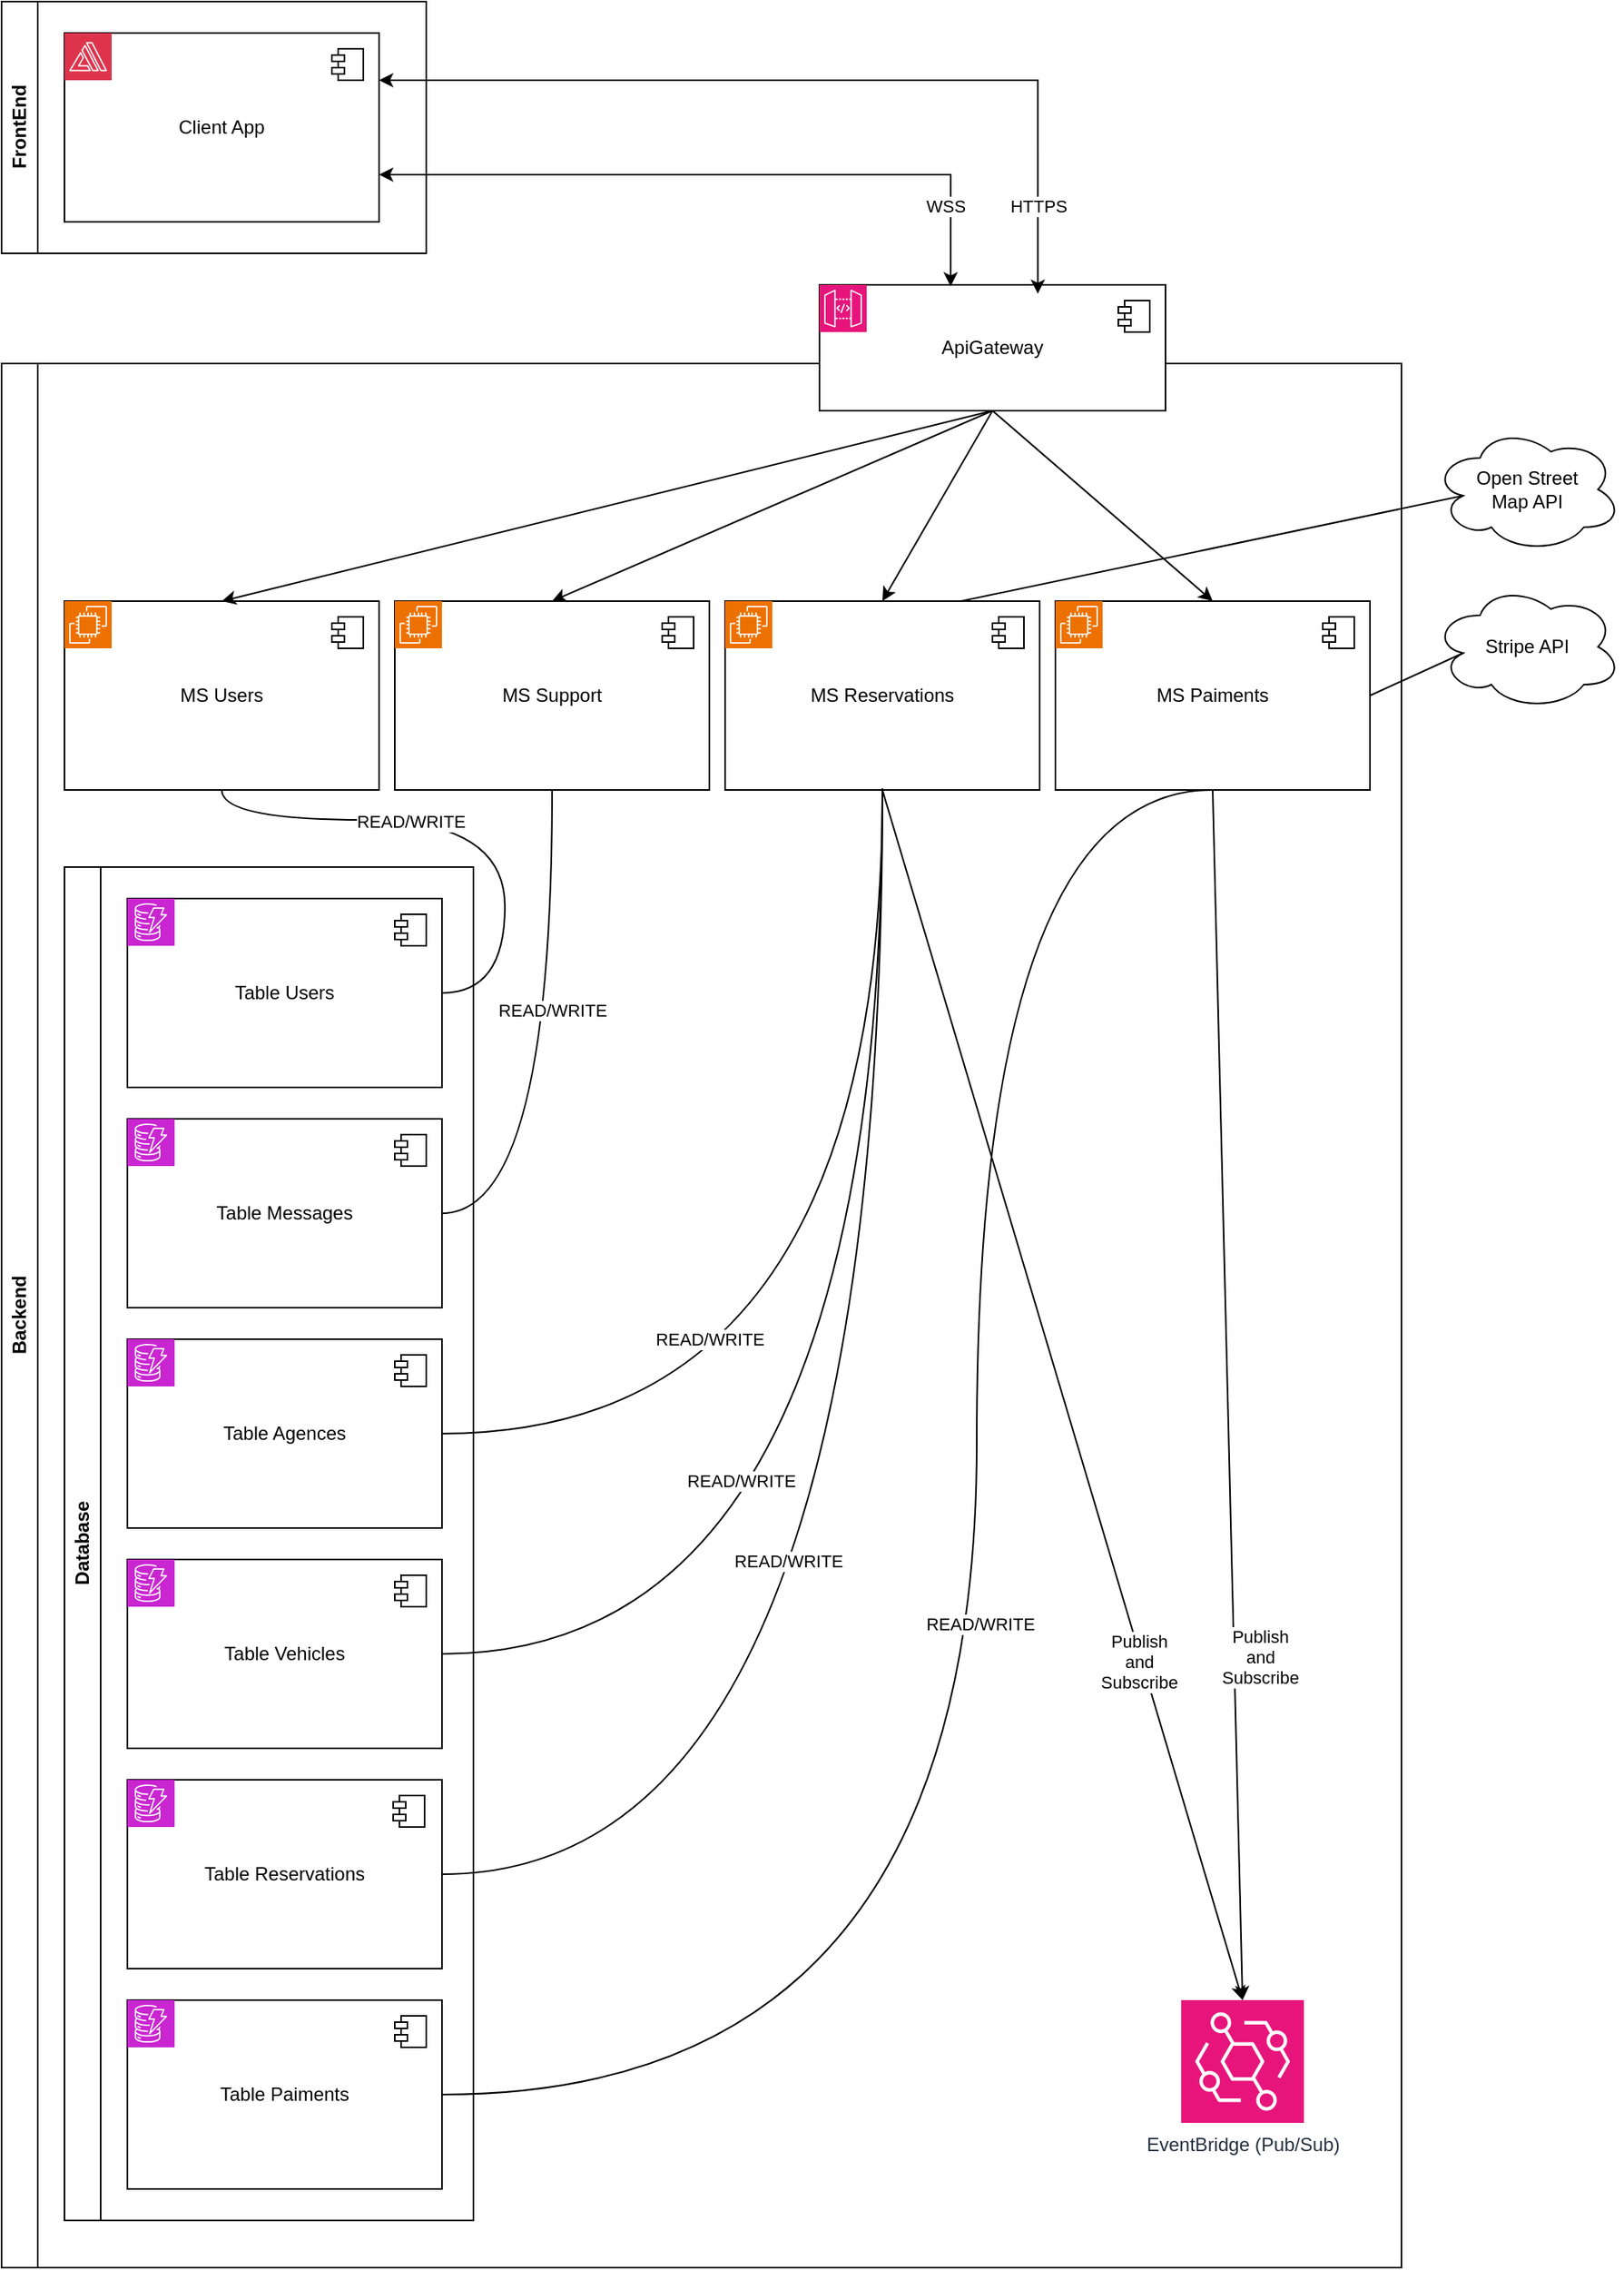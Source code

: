 <mxfile version="24.8.9">
  <diagram name="Page-1" id="R7C7onNXaSW3Yke3vUzE">
    <mxGraphModel dx="2925" dy="2332" grid="1" gridSize="10" guides="1" tooltips="1" connect="1" arrows="1" fold="1" page="1" pageScale="1" pageWidth="827" pageHeight="1169" math="0" shadow="0">
      <root>
        <mxCell id="0" />
        <mxCell id="1" parent="0" />
        <mxCell id="vlDEh97746BYGLhW9z-v-9" value="Backend" style="swimlane;horizontal=0;whiteSpace=wrap;html=1;" parent="1" vertex="1">
          <mxGeometry x="-270" y="-320" width="890" height="1210" as="geometry" />
        </mxCell>
        <mxCell id="vlDEh97746BYGLhW9z-v-10" value="MS Users" style="rounded=0;whiteSpace=wrap;html=1;" parent="vlDEh97746BYGLhW9z-v-9" vertex="1">
          <mxGeometry x="40" y="151" width="200" height="120" as="geometry" />
        </mxCell>
        <mxCell id="vlDEh97746BYGLhW9z-v-18" value="MS Support" style="rounded=0;whiteSpace=wrap;html=1;" parent="vlDEh97746BYGLhW9z-v-9" vertex="1">
          <mxGeometry x="250" y="151" width="200" height="120" as="geometry" />
        </mxCell>
        <mxCell id="vlDEh97746BYGLhW9z-v-34" value="" style="shape=module;jettyWidth=8;jettyHeight=4;" parent="vlDEh97746BYGLhW9z-v-9" vertex="1">
          <mxGeometry x="210" y="161" width="20" height="20" as="geometry" />
        </mxCell>
        <mxCell id="vlDEh97746BYGLhW9z-v-35" value="" style="shape=module;jettyWidth=8;jettyHeight=4;" parent="vlDEh97746BYGLhW9z-v-9" vertex="1">
          <mxGeometry x="420" y="161" width="20" height="20" as="geometry" />
        </mxCell>
        <mxCell id="vlDEh97746BYGLhW9z-v-43" value="" style="sketch=0;points=[[0,0,0],[0.25,0,0],[0.5,0,0],[0.75,0,0],[1,0,0],[0,1,0],[0.25,1,0],[0.5,1,0],[0.75,1,0],[1,1,0],[0,0.25,0],[0,0.5,0],[0,0.75,0],[1,0.25,0],[1,0.5,0],[1,0.75,0]];outlineConnect=0;fontColor=#232F3E;fillColor=#ED7100;strokeColor=#ffffff;dashed=0;verticalLabelPosition=bottom;verticalAlign=top;align=center;html=1;fontSize=12;fontStyle=0;aspect=fixed;shape=mxgraph.aws4.resourceIcon;resIcon=mxgraph.aws4.ec2;" parent="vlDEh97746BYGLhW9z-v-9" vertex="1">
          <mxGeometry x="40" y="151" width="30" height="30" as="geometry" />
        </mxCell>
        <mxCell id="vlDEh97746BYGLhW9z-v-44" value="" style="sketch=0;points=[[0,0,0],[0.25,0,0],[0.5,0,0],[0.75,0,0],[1,0,0],[0,1,0],[0.25,1,0],[0.5,1,0],[0.75,1,0],[1,1,0],[0,0.25,0],[0,0.5,0],[0,0.75,0],[1,0.25,0],[1,0.5,0],[1,0.75,0]];outlineConnect=0;fontColor=#232F3E;fillColor=#ED7100;strokeColor=#ffffff;dashed=0;verticalLabelPosition=bottom;verticalAlign=top;align=center;html=1;fontSize=12;fontStyle=0;aspect=fixed;shape=mxgraph.aws4.resourceIcon;resIcon=mxgraph.aws4.ec2;" parent="vlDEh97746BYGLhW9z-v-9" vertex="1">
          <mxGeometry x="250" y="151" width="30" height="30" as="geometry" />
        </mxCell>
        <mxCell id="vlDEh97746BYGLhW9z-v-129" value="" style="group" parent="vlDEh97746BYGLhW9z-v-9" vertex="1" connectable="0">
          <mxGeometry x="460" y="151" width="200" height="120" as="geometry" />
        </mxCell>
        <mxCell id="vlDEh97746BYGLhW9z-v-12" value="MS Reservations" style="rounded=0;whiteSpace=wrap;html=1;" parent="vlDEh97746BYGLhW9z-v-129" vertex="1">
          <mxGeometry width="200" height="120" as="geometry" />
        </mxCell>
        <mxCell id="vlDEh97746BYGLhW9z-v-36" value="" style="shape=module;jettyWidth=8;jettyHeight=4;" parent="vlDEh97746BYGLhW9z-v-129" vertex="1">
          <mxGeometry x="170" y="10" width="20" height="20" as="geometry" />
        </mxCell>
        <mxCell id="vlDEh97746BYGLhW9z-v-45" value="" style="sketch=0;points=[[0,0,0],[0.25,0,0],[0.5,0,0],[0.75,0,0],[1,0,0],[0,1,0],[0.25,1,0],[0.5,1,0],[0.75,1,0],[1,1,0],[0,0.25,0],[0,0.5,0],[0,0.75,0],[1,0.25,0],[1,0.5,0],[1,0.75,0]];outlineConnect=0;fontColor=#232F3E;fillColor=#ED7100;strokeColor=#ffffff;dashed=0;verticalLabelPosition=bottom;verticalAlign=top;align=center;html=1;fontSize=12;fontStyle=0;aspect=fixed;shape=mxgraph.aws4.resourceIcon;resIcon=mxgraph.aws4.ec2;" parent="vlDEh97746BYGLhW9z-v-129" vertex="1">
          <mxGeometry width="30" height="30" as="geometry" />
        </mxCell>
        <mxCell id="vlDEh97746BYGLhW9z-v-130" value="" style="group" parent="vlDEh97746BYGLhW9z-v-9" vertex="1" connectable="0">
          <mxGeometry x="670" y="151" width="200" height="120" as="geometry" />
        </mxCell>
        <mxCell id="vlDEh97746BYGLhW9z-v-13" value="MS Paiments" style="rounded=0;whiteSpace=wrap;html=1;" parent="vlDEh97746BYGLhW9z-v-130" vertex="1">
          <mxGeometry width="200" height="120" as="geometry" />
        </mxCell>
        <mxCell id="vlDEh97746BYGLhW9z-v-38" value="" style="shape=module;jettyWidth=8;jettyHeight=4;" parent="vlDEh97746BYGLhW9z-v-130" vertex="1">
          <mxGeometry x="170" y="10" width="20" height="20" as="geometry" />
        </mxCell>
        <mxCell id="vlDEh97746BYGLhW9z-v-47" value="" style="sketch=0;points=[[0,0,0],[0.25,0,0],[0.5,0,0],[0.75,0,0],[1,0,0],[0,1,0],[0.25,1,0],[0.5,1,0],[0.75,1,0],[1,1,0],[0,0.25,0],[0,0.5,0],[0,0.75,0],[1,0.25,0],[1,0.5,0],[1,0.75,0]];outlineConnect=0;fontColor=#232F3E;fillColor=#ED7100;strokeColor=#ffffff;dashed=0;verticalLabelPosition=bottom;verticalAlign=top;align=center;html=1;fontSize=12;fontStyle=0;aspect=fixed;shape=mxgraph.aws4.resourceIcon;resIcon=mxgraph.aws4.ec2;" parent="vlDEh97746BYGLhW9z-v-130" vertex="1">
          <mxGeometry width="30" height="30" as="geometry" />
        </mxCell>
        <mxCell id="vlDEh97746BYGLhW9z-v-52" value="Database" style="swimlane;horizontal=0;whiteSpace=wrap;html=1;" parent="vlDEh97746BYGLhW9z-v-9" vertex="1">
          <mxGeometry x="40" y="320" width="260" height="860" as="geometry" />
        </mxCell>
        <mxCell id="vlDEh97746BYGLhW9z-v-182" value="" style="group" parent="vlDEh97746BYGLhW9z-v-52" vertex="1" connectable="0">
          <mxGeometry x="40" y="20" width="200" height="120" as="geometry" />
        </mxCell>
        <mxCell id="vlDEh97746BYGLhW9z-v-53" value="Table Users" style="rounded=0;whiteSpace=wrap;html=1;" parent="vlDEh97746BYGLhW9z-v-182" vertex="1">
          <mxGeometry width="200" height="120" as="geometry" />
        </mxCell>
        <mxCell id="vlDEh97746BYGLhW9z-v-58" value="" style="shape=module;jettyWidth=8;jettyHeight=4;" parent="vlDEh97746BYGLhW9z-v-182" vertex="1">
          <mxGeometry x="170" y="10" width="20" height="20" as="geometry" />
        </mxCell>
        <mxCell id="vlDEh97746BYGLhW9z-v-171" value="" style="sketch=0;points=[[0,0,0],[0.25,0,0],[0.5,0,0],[0.75,0,0],[1,0,0],[0,1,0],[0.25,1,0],[0.5,1,0],[0.75,1,0],[1,1,0],[0,0.25,0],[0,0.5,0],[0,0.75,0],[1,0.25,0],[1,0.5,0],[1,0.75,0]];outlineConnect=0;fontColor=#232F3E;fillColor=#C925D1;strokeColor=#ffffff;dashed=0;verticalLabelPosition=bottom;verticalAlign=top;align=center;html=1;fontSize=12;fontStyle=0;aspect=fixed;shape=mxgraph.aws4.resourceIcon;resIcon=mxgraph.aws4.dynamodb;" parent="vlDEh97746BYGLhW9z-v-182" vertex="1">
          <mxGeometry width="30" height="30" as="geometry" />
        </mxCell>
        <mxCell id="vlDEh97746BYGLhW9z-v-183" value="" style="group" parent="vlDEh97746BYGLhW9z-v-52" vertex="1" connectable="0">
          <mxGeometry x="40" y="300" width="200" height="120" as="geometry" />
        </mxCell>
        <mxCell id="aIvONW4cs4v450k8cpxB-3" style="edgeStyle=orthogonalEdgeStyle;rounded=0;orthogonalLoop=1;jettySize=auto;html=1;exitX=1;exitY=0.5;exitDx=0;exitDy=0;curved=1;endArrow=none;endFill=0;" parent="vlDEh97746BYGLhW9z-v-183" source="vlDEh97746BYGLhW9z-v-95" edge="1">
          <mxGeometry relative="1" as="geometry">
            <mxPoint x="480" y="-350" as="targetPoint" />
          </mxGeometry>
        </mxCell>
        <mxCell id="vlDEh97746BYGLhW9z-v-95" value="Table Agences" style="rounded=0;whiteSpace=wrap;html=1;" parent="vlDEh97746BYGLhW9z-v-183" vertex="1">
          <mxGeometry width="200" height="120" as="geometry" />
        </mxCell>
        <mxCell id="vlDEh97746BYGLhW9z-v-79" value="" style="shape=module;jettyWidth=8;jettyHeight=4;" parent="vlDEh97746BYGLhW9z-v-183" vertex="1">
          <mxGeometry x="170" y="10" width="20" height="20" as="geometry" />
        </mxCell>
        <mxCell id="vlDEh97746BYGLhW9z-v-173" value="" style="sketch=0;points=[[0,0,0],[0.25,0,0],[0.5,0,0],[0.75,0,0],[1,0,0],[0,1,0],[0.25,1,0],[0.5,1,0],[0.75,1,0],[1,1,0],[0,0.25,0],[0,0.5,0],[0,0.75,0],[1,0.25,0],[1,0.5,0],[1,0.75,0]];outlineConnect=0;fontColor=#232F3E;fillColor=#C925D1;strokeColor=#ffffff;dashed=0;verticalLabelPosition=bottom;verticalAlign=top;align=center;html=1;fontSize=12;fontStyle=0;aspect=fixed;shape=mxgraph.aws4.resourceIcon;resIcon=mxgraph.aws4.dynamodb;" parent="vlDEh97746BYGLhW9z-v-183" vertex="1">
          <mxGeometry width="30" height="30" as="geometry" />
        </mxCell>
        <mxCell id="vlDEh97746BYGLhW9z-v-184" value="" style="group" parent="vlDEh97746BYGLhW9z-v-52" vertex="1" connectable="0">
          <mxGeometry x="40" y="440" width="200" height="120" as="geometry" />
        </mxCell>
        <mxCell id="vlDEh97746BYGLhW9z-v-80" value="Table Vehicles" style="rounded=0;whiteSpace=wrap;html=1;" parent="vlDEh97746BYGLhW9z-v-184" vertex="1">
          <mxGeometry width="200" height="120" as="geometry" />
        </mxCell>
        <mxCell id="vlDEh97746BYGLhW9z-v-82" value="" style="shape=module;jettyWidth=8;jettyHeight=4;" parent="vlDEh97746BYGLhW9z-v-184" vertex="1">
          <mxGeometry x="170" y="10" width="20" height="20" as="geometry" />
        </mxCell>
        <mxCell id="vlDEh97746BYGLhW9z-v-174" value="" style="sketch=0;points=[[0,0,0],[0.25,0,0],[0.5,0,0],[0.75,0,0],[1,0,0],[0,1,0],[0.25,1,0],[0.5,1,0],[0.75,1,0],[1,1,0],[0,0.25,0],[0,0.5,0],[0,0.75,0],[1,0.25,0],[1,0.5,0],[1,0.75,0]];outlineConnect=0;fontColor=#232F3E;fillColor=#C925D1;strokeColor=#ffffff;dashed=0;verticalLabelPosition=bottom;verticalAlign=top;align=center;html=1;fontSize=12;fontStyle=0;aspect=fixed;shape=mxgraph.aws4.resourceIcon;resIcon=mxgraph.aws4.dynamodb;" parent="vlDEh97746BYGLhW9z-v-184" vertex="1">
          <mxGeometry width="30" height="30" as="geometry" />
        </mxCell>
        <mxCell id="vlDEh97746BYGLhW9z-v-185" value="" style="group" parent="vlDEh97746BYGLhW9z-v-52" vertex="1" connectable="0">
          <mxGeometry x="40" y="580" width="200" height="120" as="geometry" />
        </mxCell>
        <mxCell id="vlDEh97746BYGLhW9z-v-54" value="Table Reservations" style="rounded=0;whiteSpace=wrap;html=1;" parent="vlDEh97746BYGLhW9z-v-185" vertex="1">
          <mxGeometry width="200" height="120" as="geometry" />
        </mxCell>
        <mxCell id="vlDEh97746BYGLhW9z-v-86" value="" style="shape=module;jettyWidth=8;jettyHeight=4;" parent="vlDEh97746BYGLhW9z-v-185" vertex="1">
          <mxGeometry x="168.95" y="10" width="20" height="20" as="geometry" />
        </mxCell>
        <mxCell id="vlDEh97746BYGLhW9z-v-175" value="" style="sketch=0;points=[[0,0,0],[0.25,0,0],[0.5,0,0],[0.75,0,0],[1,0,0],[0,1,0],[0.25,1,0],[0.5,1,0],[0.75,1,0],[1,1,0],[0,0.25,0],[0,0.5,0],[0,0.75,0],[1,0.25,0],[1,0.5,0],[1,0.75,0]];outlineConnect=0;fontColor=#232F3E;fillColor=#C925D1;strokeColor=#ffffff;dashed=0;verticalLabelPosition=bottom;verticalAlign=top;align=center;html=1;fontSize=12;fontStyle=0;aspect=fixed;shape=mxgraph.aws4.resourceIcon;resIcon=mxgraph.aws4.dynamodb;" parent="vlDEh97746BYGLhW9z-v-185" vertex="1">
          <mxGeometry width="30" height="30" as="geometry" />
        </mxCell>
        <mxCell id="vlDEh97746BYGLhW9z-v-186" value="" style="group" parent="vlDEh97746BYGLhW9z-v-52" vertex="1" connectable="0">
          <mxGeometry x="40" y="720" width="200" height="120" as="geometry" />
        </mxCell>
        <mxCell id="vlDEh97746BYGLhW9z-v-83" value="Table Paiments" style="rounded=0;whiteSpace=wrap;html=1;" parent="vlDEh97746BYGLhW9z-v-186" vertex="1">
          <mxGeometry width="200" height="120" as="geometry" />
        </mxCell>
        <mxCell id="vlDEh97746BYGLhW9z-v-88" value="" style="shape=module;jettyWidth=8;jettyHeight=4;" parent="vlDEh97746BYGLhW9z-v-186" vertex="1">
          <mxGeometry x="170" y="10" width="20" height="20" as="geometry" />
        </mxCell>
        <mxCell id="vlDEh97746BYGLhW9z-v-176" value="" style="sketch=0;points=[[0,0,0],[0.25,0,0],[0.5,0,0],[0.75,0,0],[1,0,0],[0,1,0],[0.25,1,0],[0.5,1,0],[0.75,1,0],[1,1,0],[0,0.25,0],[0,0.5,0],[0,0.75,0],[1,0.25,0],[1,0.5,0],[1,0.75,0]];outlineConnect=0;fontColor=#232F3E;fillColor=#C925D1;strokeColor=#ffffff;dashed=0;verticalLabelPosition=bottom;verticalAlign=top;align=center;html=1;fontSize=12;fontStyle=0;aspect=fixed;shape=mxgraph.aws4.resourceIcon;resIcon=mxgraph.aws4.dynamodb;" parent="vlDEh97746BYGLhW9z-v-186" vertex="1">
          <mxGeometry width="30" height="30" as="geometry" />
        </mxCell>
        <mxCell id="vlDEh97746BYGLhW9z-v-181" value="" style="group" parent="vlDEh97746BYGLhW9z-v-52" vertex="1" connectable="0">
          <mxGeometry x="40" y="160" width="200" height="120" as="geometry" />
        </mxCell>
        <mxCell id="vlDEh97746BYGLhW9z-v-77" value="Table Messages" style="rounded=0;whiteSpace=wrap;html=1;" parent="vlDEh97746BYGLhW9z-v-181" vertex="1">
          <mxGeometry width="200" height="120" as="geometry" />
        </mxCell>
        <mxCell id="vlDEh97746BYGLhW9z-v-59" value="" style="shape=module;jettyWidth=8;jettyHeight=4;" parent="vlDEh97746BYGLhW9z-v-181" vertex="1">
          <mxGeometry x="170" y="10" width="20" height="20" as="geometry" />
        </mxCell>
        <mxCell id="vlDEh97746BYGLhW9z-v-172" value="" style="sketch=0;points=[[0,0,0],[0.25,0,0],[0.5,0,0],[0.75,0,0],[1,0,0],[0,1,0],[0.25,1,0],[0.5,1,0],[0.75,1,0],[1,1,0],[0,0.25,0],[0,0.5,0],[0,0.75,0],[1,0.25,0],[1,0.5,0],[1,0.75,0]];outlineConnect=0;fontColor=#232F3E;fillColor=#C925D1;strokeColor=#ffffff;dashed=0;verticalLabelPosition=bottom;verticalAlign=top;align=center;html=1;fontSize=12;fontStyle=0;aspect=fixed;shape=mxgraph.aws4.resourceIcon;resIcon=mxgraph.aws4.dynamodb;" parent="vlDEh97746BYGLhW9z-v-181" vertex="1">
          <mxGeometry width="30" height="30" as="geometry" />
        </mxCell>
        <mxCell id="vlDEh97746BYGLhW9z-v-100" style="rounded=0;orthogonalLoop=1;jettySize=auto;html=1;exitX=1;exitY=0.5;exitDx=0;exitDy=0;entryX=0.5;entryY=1;entryDx=0;entryDy=0;endArrow=none;endFill=0;edgeStyle=orthogonalEdgeStyle;curved=1;" parent="vlDEh97746BYGLhW9z-v-9" source="vlDEh97746BYGLhW9z-v-77" target="vlDEh97746BYGLhW9z-v-18" edge="1">
          <mxGeometry relative="1" as="geometry" />
        </mxCell>
        <mxCell id="vlDEh97746BYGLhW9z-v-168" value="READ/WRITE" style="edgeLabel;html=1;align=center;verticalAlign=middle;resizable=0;points=[];" parent="vlDEh97746BYGLhW9z-v-100" vertex="1" connectable="0">
          <mxGeometry x="-0.02" y="3" relative="1" as="geometry">
            <mxPoint x="3" y="-33" as="offset" />
          </mxGeometry>
        </mxCell>
        <mxCell id="vlDEh97746BYGLhW9z-v-96" style="rounded=0;orthogonalLoop=1;jettySize=auto;html=1;entryX=0.5;entryY=1;entryDx=0;entryDy=0;endArrow=none;endFill=0;exitX=1;exitY=0.5;exitDx=0;exitDy=0;edgeStyle=orthogonalEdgeStyle;curved=1;" parent="vlDEh97746BYGLhW9z-v-9" source="vlDEh97746BYGLhW9z-v-54" target="vlDEh97746BYGLhW9z-v-12" edge="1">
          <mxGeometry relative="1" as="geometry">
            <Array as="points">
              <mxPoint x="560" y="960" />
              <mxPoint x="560" y="271" />
            </Array>
          </mxGeometry>
        </mxCell>
        <mxCell id="vlDEh97746BYGLhW9z-v-133" value="READ/WRITE" style="edgeLabel;html=1;align=center;verticalAlign=middle;resizable=0;points=[];" parent="vlDEh97746BYGLhW9z-v-96" vertex="1" connectable="0">
          <mxGeometry x="-0.142" y="2" relative="1" as="geometry">
            <mxPoint x="-58" y="-64" as="offset" />
          </mxGeometry>
        </mxCell>
        <mxCell id="vlDEh97746BYGLhW9z-v-101" style="rounded=0;orthogonalLoop=1;jettySize=auto;html=1;exitX=1;exitY=0.5;exitDx=0;exitDy=0;entryX=0.5;entryY=1;entryDx=0;entryDy=0;endArrow=none;endFill=0;edgeStyle=orthogonalEdgeStyle;curved=1;" parent="vlDEh97746BYGLhW9z-v-9" source="vlDEh97746BYGLhW9z-v-53" target="vlDEh97746BYGLhW9z-v-10" edge="1">
          <mxGeometry relative="1" as="geometry">
            <Array as="points">
              <mxPoint x="320" y="400" />
              <mxPoint x="320" y="290" />
              <mxPoint x="140" y="290" />
            </Array>
          </mxGeometry>
        </mxCell>
        <mxCell id="vlDEh97746BYGLhW9z-v-169" value="READ/WRITE" style="edgeLabel;html=1;align=center;verticalAlign=middle;resizable=0;points=[];" parent="vlDEh97746BYGLhW9z-v-101" vertex="1" connectable="0">
          <mxGeometry x="0.057" y="2" relative="1" as="geometry">
            <mxPoint x="-26" y="-1" as="offset" />
          </mxGeometry>
        </mxCell>
        <mxCell id="vlDEh97746BYGLhW9z-v-99" style="rounded=0;orthogonalLoop=1;jettySize=auto;html=1;exitX=1;exitY=0.5;exitDx=0;exitDy=0;entryX=0.5;entryY=1;entryDx=0;entryDy=0;endArrow=none;endFill=0;edgeStyle=orthogonalEdgeStyle;curved=1;" parent="vlDEh97746BYGLhW9z-v-9" source="vlDEh97746BYGLhW9z-v-83" target="vlDEh97746BYGLhW9z-v-13" edge="1">
          <mxGeometry relative="1" as="geometry">
            <Array as="points">
              <mxPoint x="620" y="1100" />
              <mxPoint x="620" y="271" />
            </Array>
          </mxGeometry>
        </mxCell>
        <mxCell id="vlDEh97746BYGLhW9z-v-134" value="READ/WRITE" style="edgeLabel;html=1;align=center;verticalAlign=middle;resizable=0;points=[];" parent="vlDEh97746BYGLhW9z-v-99" vertex="1" connectable="0">
          <mxGeometry x="-0.03" y="-2" relative="1" as="geometry">
            <mxPoint as="offset" />
          </mxGeometry>
        </mxCell>
        <mxCell id="aIvONW4cs4v450k8cpxB-2" style="edgeStyle=orthogonalEdgeStyle;rounded=0;orthogonalLoop=1;jettySize=auto;html=1;exitX=1;exitY=0.5;exitDx=0;exitDy=0;entryX=0.5;entryY=1;entryDx=0;entryDy=0;curved=1;endArrow=none;endFill=0;" parent="vlDEh97746BYGLhW9z-v-9" source="vlDEh97746BYGLhW9z-v-80" target="vlDEh97746BYGLhW9z-v-12" edge="1">
          <mxGeometry relative="1" as="geometry" />
        </mxCell>
        <mxCell id="aIvONW4cs4v450k8cpxB-4" value="READ/WRITE" style="edgeLabel;html=1;align=center;verticalAlign=middle;resizable=0;points=[];" parent="vlDEh97746BYGLhW9z-v-9" vertex="1" connectable="0">
          <mxGeometry x="470.0" y="709.997" as="geometry" />
        </mxCell>
        <mxCell id="aIvONW4cs4v450k8cpxB-5" value="READ/WRITE" style="edgeLabel;html=1;align=center;verticalAlign=middle;resizable=0;points=[];" parent="vlDEh97746BYGLhW9z-v-9" vertex="1" connectable="0">
          <mxGeometry x="450.0" y="619.997" as="geometry" />
        </mxCell>
        <mxCell id="aIvONW4cs4v450k8cpxB-6" value="EventBridge (Pub/Sub)" style="sketch=0;points=[[0,0,0],[0.25,0,0],[0.5,0,0],[0.75,0,0],[1,0,0],[0,1,0],[0.25,1,0],[0.5,1,0],[0.75,1,0],[1,1,0],[0,0.25,0],[0,0.5,0],[0,0.75,0],[1,0.25,0],[1,0.5,0],[1,0.75,0]];outlineConnect=0;fontColor=#232F3E;fillColor=#E7157B;strokeColor=#ffffff;dashed=0;verticalLabelPosition=bottom;verticalAlign=top;align=center;html=1;fontSize=12;fontStyle=0;aspect=fixed;shape=mxgraph.aws4.resourceIcon;resIcon=mxgraph.aws4.eventbridge;" parent="vlDEh97746BYGLhW9z-v-9" vertex="1">
          <mxGeometry x="750" y="1040" width="78" height="78" as="geometry" />
        </mxCell>
        <mxCell id="aIvONW4cs4v450k8cpxB-8" style="rounded=0;orthogonalLoop=1;jettySize=auto;html=1;exitX=0.5;exitY=1;exitDx=0;exitDy=0;entryX=0.5;entryY=0;entryDx=0;entryDy=0;entryPerimeter=0;" parent="vlDEh97746BYGLhW9z-v-9" source="vlDEh97746BYGLhW9z-v-12" target="aIvONW4cs4v450k8cpxB-6" edge="1">
          <mxGeometry relative="1" as="geometry" />
        </mxCell>
        <mxCell id="aIvONW4cs4v450k8cpxB-9" style="rounded=0;orthogonalLoop=1;jettySize=auto;html=1;exitX=0.5;exitY=1;exitDx=0;exitDy=0;entryX=0.5;entryY=0;entryDx=0;entryDy=0;entryPerimeter=0;" parent="vlDEh97746BYGLhW9z-v-9" source="vlDEh97746BYGLhW9z-v-13" target="aIvONW4cs4v450k8cpxB-6" edge="1">
          <mxGeometry relative="1" as="geometry" />
        </mxCell>
        <mxCell id="aIvONW4cs4v450k8cpxB-11" value="Publish&lt;br&gt;and&lt;br&gt;Subscribe" style="edgeLabel;html=1;align=center;verticalAlign=middle;resizable=0;points=[];" parent="vlDEh97746BYGLhW9z-v-9" vertex="1" connectable="0">
          <mxGeometry x="689.996" y="900.005" as="geometry">
            <mxPoint x="33" y="-75" as="offset" />
          </mxGeometry>
        </mxCell>
        <mxCell id="aIvONW4cs4v450k8cpxB-12" value="Publish&lt;br&gt;and&lt;br&gt;Subscribe" style="edgeLabel;html=1;align=center;verticalAlign=middle;resizable=0;points=[];" parent="vlDEh97746BYGLhW9z-v-9" vertex="1" connectable="0">
          <mxGeometry x="699.986" y="880.005" as="geometry">
            <mxPoint x="100" y="-58" as="offset" />
          </mxGeometry>
        </mxCell>
        <mxCell id="vlDEh97746BYGLhW9z-v-16" value="Stripe API" style="ellipse;shape=cloud;whiteSpace=wrap;html=1;" parent="1" vertex="1">
          <mxGeometry x="640" y="-180" width="120" height="80" as="geometry" />
        </mxCell>
        <mxCell id="vlDEh97746BYGLhW9z-v-17" value="Open Street&lt;div&gt;Map API&lt;/div&gt;" style="ellipse;shape=cloud;whiteSpace=wrap;html=1;" parent="1" vertex="1">
          <mxGeometry x="640" y="-280" width="120" height="80" as="geometry" />
        </mxCell>
        <mxCell id="vlDEh97746BYGLhW9z-v-19" value="FrontEnd" style="swimlane;horizontal=0;whiteSpace=wrap;html=1;" parent="1" vertex="1">
          <mxGeometry x="-270" y="-550" width="270" height="160" as="geometry" />
        </mxCell>
        <mxCell id="vlDEh97746BYGLhW9z-v-5" value="Client App" style="rounded=0;whiteSpace=wrap;html=1;" parent="vlDEh97746BYGLhW9z-v-19" vertex="1">
          <mxGeometry x="40" y="20" width="200" height="120" as="geometry" />
        </mxCell>
        <mxCell id="vlDEh97746BYGLhW9z-v-33" value="" style="shape=module;jettyWidth=8;jettyHeight=4;" parent="vlDEh97746BYGLhW9z-v-19" vertex="1">
          <mxGeometry x="210" y="30" width="20" height="20" as="geometry" />
        </mxCell>
        <mxCell id="vlDEh97746BYGLhW9z-v-42" value="" style="sketch=0;points=[[0,0,0],[0.25,0,0],[0.5,0,0],[0.75,0,0],[1,0,0],[0,1,0],[0.25,1,0],[0.5,1,0],[0.75,1,0],[1,1,0],[0,0.25,0],[0,0.5,0],[0,0.75,0],[1,0.25,0],[1,0.5,0],[1,0.75,0]];outlineConnect=0;fontColor=#232F3E;fillColor=#DD344C;strokeColor=#ffffff;dashed=0;verticalLabelPosition=bottom;verticalAlign=top;align=center;html=1;fontSize=12;fontStyle=0;aspect=fixed;shape=mxgraph.aws4.resourceIcon;resIcon=mxgraph.aws4.amplify;" parent="vlDEh97746BYGLhW9z-v-19" vertex="1">
          <mxGeometry x="40" y="20" width="30" height="30" as="geometry" />
        </mxCell>
        <mxCell id="vlDEh97746BYGLhW9z-v-24" style="rounded=0;orthogonalLoop=1;jettySize=auto;html=1;entryX=0.5;entryY=0;entryDx=0;entryDy=0;" parent="1" target="vlDEh97746BYGLhW9z-v-18" edge="1">
          <mxGeometry relative="1" as="geometry">
            <mxPoint x="360" y="-290" as="sourcePoint" />
          </mxGeometry>
        </mxCell>
        <mxCell id="vlDEh97746BYGLhW9z-v-11" value="ApiGateway" style="rounded=0;whiteSpace=wrap;html=1;" parent="1" vertex="1">
          <mxGeometry x="250" y="-370" width="220" height="80" as="geometry" />
        </mxCell>
        <mxCell id="vlDEh97746BYGLhW9z-v-20" style="rounded=0;orthogonalLoop=1;jettySize=auto;html=1;exitX=0.5;exitY=1;exitDx=0;exitDy=0;entryX=0.5;entryY=0;entryDx=0;entryDy=0;" parent="1" source="vlDEh97746BYGLhW9z-v-11" target="vlDEh97746BYGLhW9z-v-10" edge="1">
          <mxGeometry relative="1" as="geometry" />
        </mxCell>
        <mxCell id="vlDEh97746BYGLhW9z-v-21" style="rounded=0;orthogonalLoop=1;jettySize=auto;html=1;exitX=0.5;exitY=1;exitDx=0;exitDy=0;entryX=0.5;entryY=0;entryDx=0;entryDy=0;" parent="1" source="vlDEh97746BYGLhW9z-v-11" target="vlDEh97746BYGLhW9z-v-12" edge="1">
          <mxGeometry relative="1" as="geometry" />
        </mxCell>
        <mxCell id="vlDEh97746BYGLhW9z-v-22" style="rounded=0;orthogonalLoop=1;jettySize=auto;html=1;exitX=0.5;exitY=1;exitDx=0;exitDy=0;entryX=0.5;entryY=0;entryDx=0;entryDy=0;" parent="1" source="vlDEh97746BYGLhW9z-v-11" target="vlDEh97746BYGLhW9z-v-13" edge="1">
          <mxGeometry relative="1" as="geometry" />
        </mxCell>
        <mxCell id="vlDEh97746BYGLhW9z-v-25" style="edgeStyle=orthogonalEdgeStyle;rounded=0;orthogonalLoop=1;jettySize=auto;html=1;exitX=1;exitY=0.75;exitDx=0;exitDy=0;entryX=0.379;entryY=0.013;entryDx=0;entryDy=0;startArrow=classic;startFill=1;entryPerimeter=0;" parent="1" source="vlDEh97746BYGLhW9z-v-5" target="vlDEh97746BYGLhW9z-v-11" edge="1">
          <mxGeometry relative="1" as="geometry" />
        </mxCell>
        <mxCell id="vlDEh97746BYGLhW9z-v-28" value="WSS" style="edgeLabel;html=1;align=center;verticalAlign=middle;resizable=0;points=[];" parent="vlDEh97746BYGLhW9z-v-25" vertex="1" connectable="0">
          <mxGeometry x="0.378" y="-1" relative="1" as="geometry">
            <mxPoint x="60" y="19" as="offset" />
          </mxGeometry>
        </mxCell>
        <mxCell id="vlDEh97746BYGLhW9z-v-26" style="edgeStyle=orthogonalEdgeStyle;rounded=0;orthogonalLoop=1;jettySize=auto;html=1;exitX=1;exitY=0.25;exitDx=0;exitDy=0;startArrow=classic;startFill=1;entryX=0.631;entryY=0.071;entryDx=0;entryDy=0;entryPerimeter=0;" parent="1" source="vlDEh97746BYGLhW9z-v-5" target="vlDEh97746BYGLhW9z-v-11" edge="1">
          <mxGeometry relative="1" as="geometry">
            <mxPoint x="319" y="-366" as="targetPoint" />
          </mxGeometry>
        </mxCell>
        <mxCell id="vlDEh97746BYGLhW9z-v-27" value="HTTPS" style="edgeLabel;html=1;align=center;verticalAlign=middle;resizable=0;points=[];" parent="vlDEh97746BYGLhW9z-v-26" vertex="1" connectable="0">
          <mxGeometry x="0.375" relative="1" as="geometry">
            <mxPoint x="38" y="80" as="offset" />
          </mxGeometry>
        </mxCell>
        <mxCell id="vlDEh97746BYGLhW9z-v-39" value="" style="sketch=0;points=[[0,0,0],[0.25,0,0],[0.5,0,0],[0.75,0,0],[1,0,0],[0,1,0],[0.25,1,0],[0.5,1,0],[0.75,1,0],[1,1,0],[0,0.25,0],[0,0.5,0],[0,0.75,0],[1,0.25,0],[1,0.5,0],[1,0.75,0]];outlineConnect=0;fontColor=#232F3E;fillColor=#E7157B;strokeColor=#ffffff;dashed=0;verticalLabelPosition=bottom;verticalAlign=top;align=center;html=1;fontSize=12;fontStyle=0;aspect=fixed;shape=mxgraph.aws4.resourceIcon;resIcon=mxgraph.aws4.api_gateway;" parent="1" vertex="1">
          <mxGeometry x="250" y="-370" width="30" height="30" as="geometry" />
        </mxCell>
        <mxCell id="vlDEh97746BYGLhW9z-v-40" value="" style="shape=module;jettyWidth=8;jettyHeight=4;" parent="1" vertex="1">
          <mxGeometry x="440" y="-360" width="20" height="20" as="geometry" />
        </mxCell>
        <mxCell id="vlDEh97746BYGLhW9z-v-72" style="rounded=0;orthogonalLoop=1;jettySize=auto;html=1;entryX=0.16;entryY=0.55;entryDx=0;entryDy=0;entryPerimeter=0;endArrow=none;endFill=0;exitX=1;exitY=0.5;exitDx=0;exitDy=0;" parent="1" source="vlDEh97746BYGLhW9z-v-13" target="vlDEh97746BYGLhW9z-v-16" edge="1">
          <mxGeometry relative="1" as="geometry" />
        </mxCell>
        <mxCell id="vlDEh97746BYGLhW9z-v-94" style="rounded=0;orthogonalLoop=1;jettySize=auto;html=1;exitX=0.75;exitY=0;exitDx=0;exitDy=0;entryX=0.16;entryY=0.55;entryDx=0;entryDy=0;entryPerimeter=0;endArrow=none;endFill=0;" parent="1" source="vlDEh97746BYGLhW9z-v-12" target="vlDEh97746BYGLhW9z-v-17" edge="1">
          <mxGeometry relative="1" as="geometry">
            <mxPoint x="340" y="-169" as="sourcePoint" />
          </mxGeometry>
        </mxCell>
      </root>
    </mxGraphModel>
  </diagram>
</mxfile>
